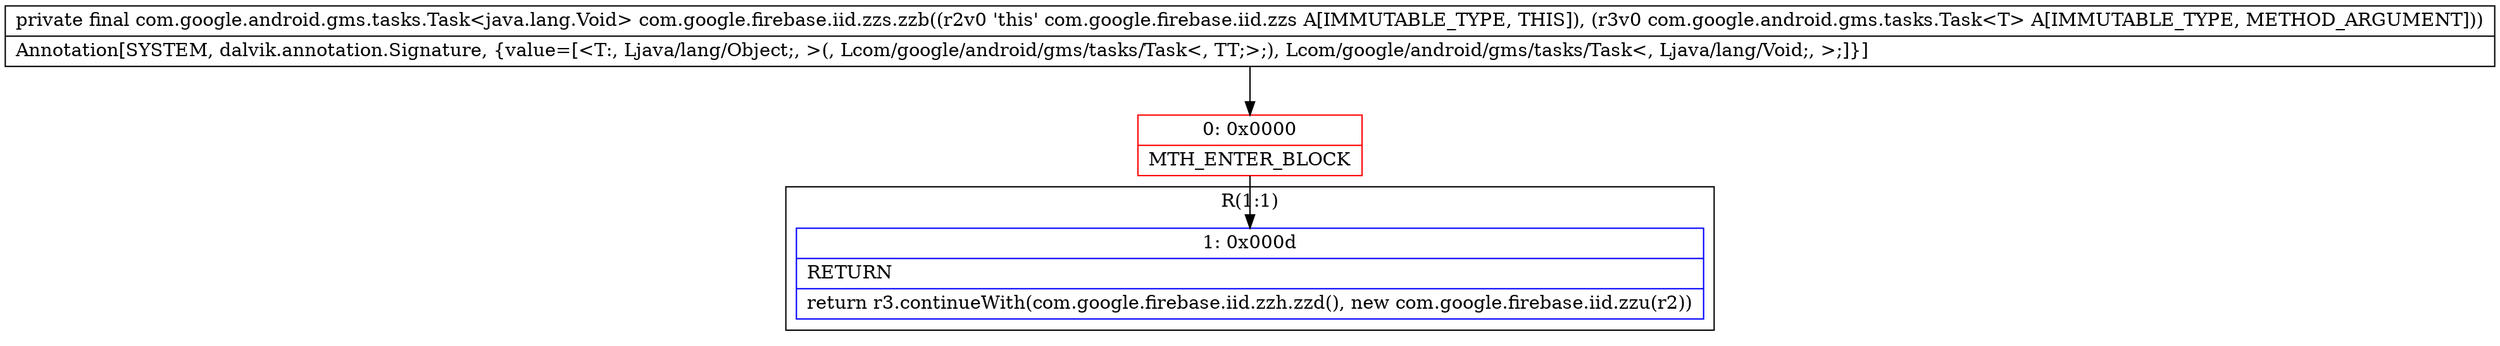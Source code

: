 digraph "CFG forcom.google.firebase.iid.zzs.zzb(Lcom\/google\/android\/gms\/tasks\/Task;)Lcom\/google\/android\/gms\/tasks\/Task;" {
subgraph cluster_Region_2036586736 {
label = "R(1:1)";
node [shape=record,color=blue];
Node_1 [shape=record,label="{1\:\ 0x000d|RETURN\l|return r3.continueWith(com.google.firebase.iid.zzh.zzd(), new com.google.firebase.iid.zzu(r2))\l}"];
}
Node_0 [shape=record,color=red,label="{0\:\ 0x0000|MTH_ENTER_BLOCK\l}"];
MethodNode[shape=record,label="{private final com.google.android.gms.tasks.Task\<java.lang.Void\> com.google.firebase.iid.zzs.zzb((r2v0 'this' com.google.firebase.iid.zzs A[IMMUTABLE_TYPE, THIS]), (r3v0 com.google.android.gms.tasks.Task\<T\> A[IMMUTABLE_TYPE, METHOD_ARGUMENT]))  | Annotation[SYSTEM, dalvik.annotation.Signature, \{value=[\<T:, Ljava\/lang\/Object;, \>(, Lcom\/google\/android\/gms\/tasks\/Task\<, TT;\>;), Lcom\/google\/android\/gms\/tasks\/Task\<, Ljava\/lang\/Void;, \>;]\}]\l}"];
MethodNode -> Node_0;
Node_0 -> Node_1;
}

